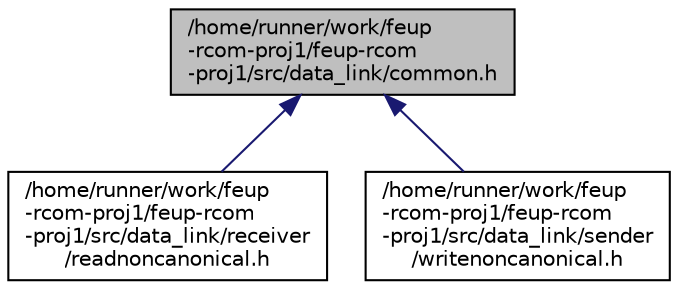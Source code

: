 digraph "/home/runner/work/feup-rcom-proj1/feup-rcom-proj1/src/data_link/common.h"
{
  edge [fontname="Helvetica",fontsize="10",labelfontname="Helvetica",labelfontsize="10"];
  node [fontname="Helvetica",fontsize="10",shape=record];
  Node5 [label="/home/runner/work/feup\l-rcom-proj1/feup-rcom\l-proj1/src/data_link/common.h",height=0.2,width=0.4,color="black", fillcolor="grey75", style="filled", fontcolor="black"];
  Node5 -> Node6 [dir="back",color="midnightblue",fontsize="10",style="solid",fontname="Helvetica"];
  Node6 [label="/home/runner/work/feup\l-rcom-proj1/feup-rcom\l-proj1/src/data_link/receiver\l/readnoncanonical.h",height=0.2,width=0.4,color="black", fillcolor="white", style="filled",URL="$readnoncanonical_8h.html",tooltip="Stats important functions for non canonical reading at data link level. "];
  Node5 -> Node7 [dir="back",color="midnightblue",fontsize="10",style="solid",fontname="Helvetica"];
  Node7 [label="/home/runner/work/feup\l-rcom-proj1/feup-rcom\l-proj1/src/data_link/sender\l/writenoncanonical.h",height=0.2,width=0.4,color="black", fillcolor="white", style="filled",URL="$writenoncanonical_8h.html",tooltip="States important functions for non canonical writing at data link level. "];
}

